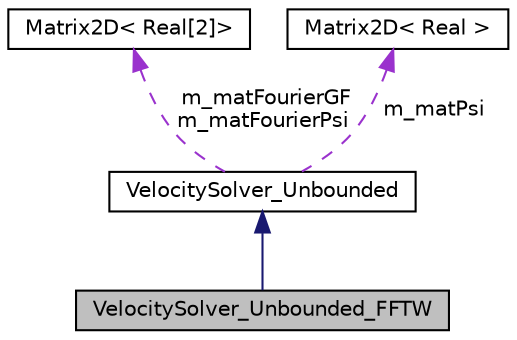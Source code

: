 digraph "VelocitySolver_Unbounded_FFTW"
{
  edge [fontname="Helvetica",fontsize="10",labelfontname="Helvetica",labelfontsize="10"];
  node [fontname="Helvetica",fontsize="10",shape=record];
  Node1 [label="VelocitySolver_Unbounded_FFTW",height=0.2,width=0.4,color="black", fillcolor="grey75", style="filled", fontcolor="black"];
  Node2 -> Node1 [dir="back",color="midnightblue",fontsize="10",style="solid",fontname="Helvetica"];
  Node2 [label="VelocitySolver_Unbounded",height=0.2,width=0.4,color="black", fillcolor="white", style="filled",URL="$class_velocity_solver___unbounded.html"];
  Node3 -> Node2 [dir="back",color="darkorchid3",fontsize="10",style="dashed",label=" m_matFourierGF\nm_matFourierPsi" ,fontname="Helvetica"];
  Node3 [label="Matrix2D\< Real[2]\>",height=0.2,width=0.4,color="black", fillcolor="white", style="filled",URL="$class_matrix2_d.html"];
  Node4 -> Node2 [dir="back",color="darkorchid3",fontsize="10",style="dashed",label=" m_matPsi" ,fontname="Helvetica"];
  Node4 [label="Matrix2D\< Real \>",height=0.2,width=0.4,color="black", fillcolor="white", style="filled",URL="$class_matrix2_d.html"];
}
